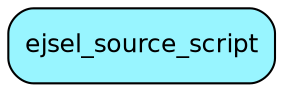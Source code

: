 digraph ejsel_source_script  {
node [shape = box style="rounded, filled" fontname = "Helvetica" fontsize = "12" ]
edge [fontname = "Helvetica" fontsize = "9"]

ejsel_source_script[fillcolor = "cadetblue1"]
}
